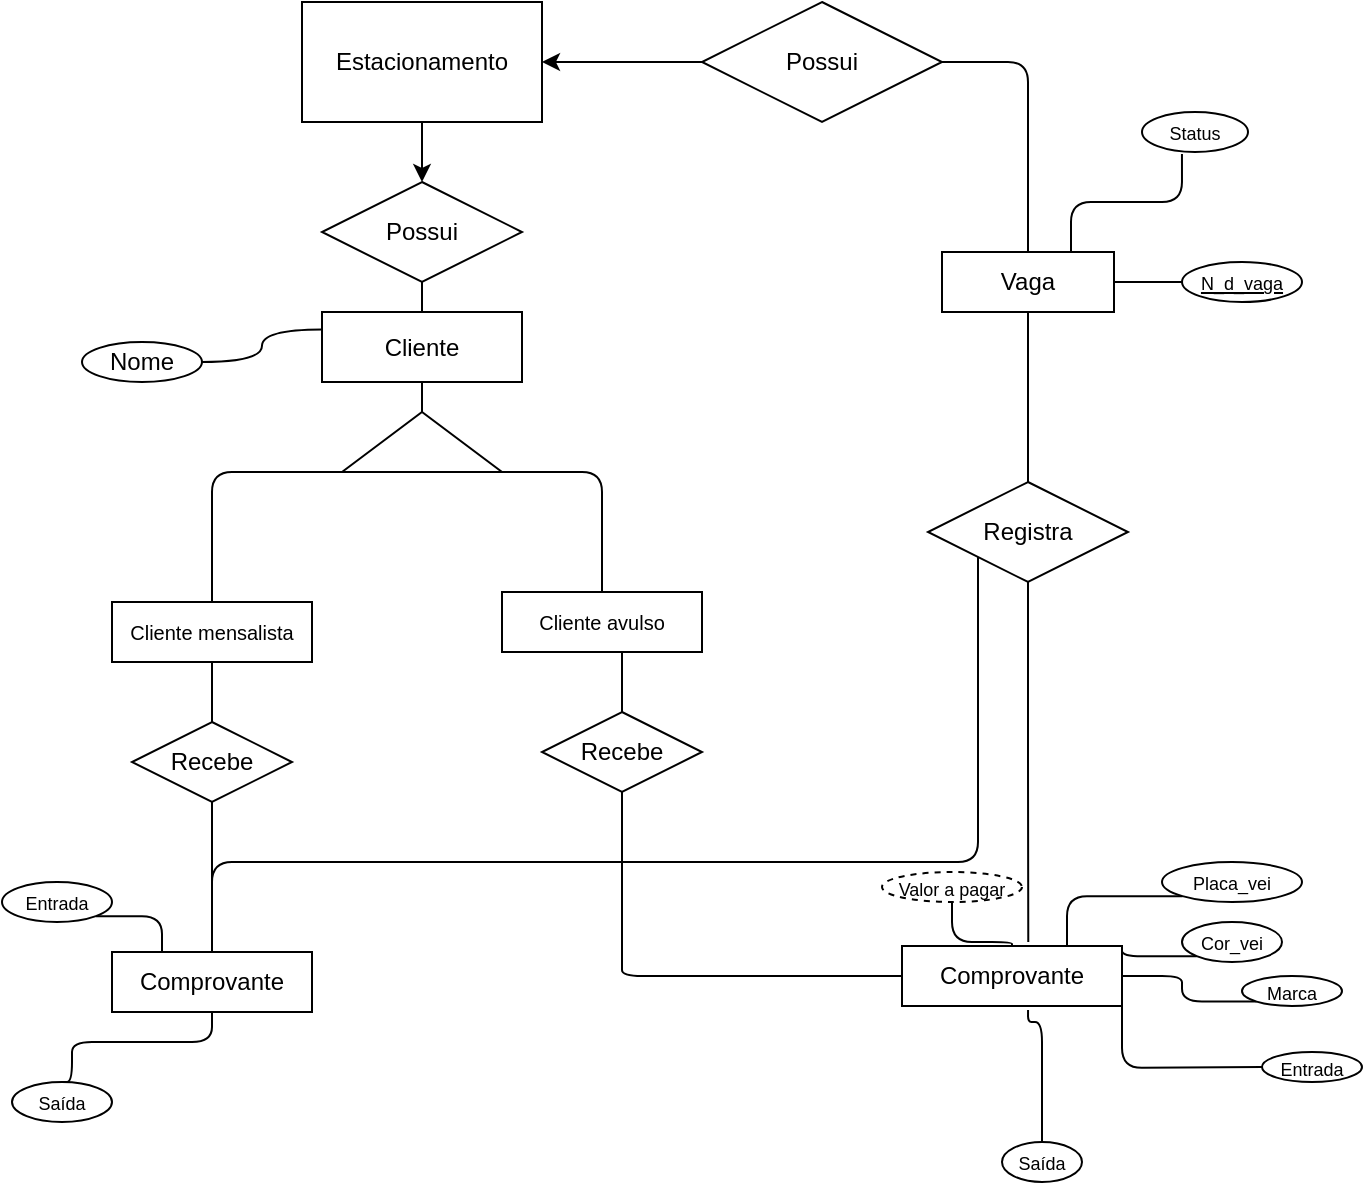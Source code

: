 <mxfile version="20.4.0" type="github">
  <diagram id="KySiiExzeXmQ5iIEGJEM" name="Página-1">
    <mxGraphModel dx="1021" dy="612" grid="1" gridSize="10" guides="1" tooltips="1" connect="1" arrows="1" fold="1" page="1" pageScale="1" pageWidth="827" pageHeight="1169" math="0" shadow="0">
      <root>
        <mxCell id="0" />
        <mxCell id="1" parent="0" />
        <mxCell id="XAMCEgfaO8YI-Wy_IFLk-13" style="edgeStyle=orthogonalEdgeStyle;rounded=0;orthogonalLoop=1;jettySize=auto;html=1;exitX=0.5;exitY=1;exitDx=0;exitDy=0;endArrow=none;endFill=0;" edge="1" parent="1" source="s8soiu9QbGg9Mf6dCk_3-1" target="XAMCEgfaO8YI-Wy_IFLk-3">
          <mxGeometry relative="1" as="geometry" />
        </mxCell>
        <mxCell id="s8soiu9QbGg9Mf6dCk_3-1" value="Cliente" style="rounded=0;whiteSpace=wrap;html=1;" parent="1" vertex="1">
          <mxGeometry x="160" y="165" width="100" height="35" as="geometry" />
        </mxCell>
        <mxCell id="XAMCEgfaO8YI-Wy_IFLk-54" style="edgeStyle=orthogonalEdgeStyle;rounded=0;orthogonalLoop=1;jettySize=auto;html=1;exitX=0.5;exitY=1;exitDx=0;exitDy=0;entryX=0.5;entryY=0;entryDx=0;entryDy=0;" edge="1" parent="1" source="s8soiu9QbGg9Mf6dCk_3-2" target="XAMCEgfaO8YI-Wy_IFLk-18">
          <mxGeometry relative="1" as="geometry" />
        </mxCell>
        <mxCell id="s8soiu9QbGg9Mf6dCk_3-2" value="Estacionamento" style="rounded=0;whiteSpace=wrap;html=1;" parent="1" vertex="1">
          <mxGeometry x="150" y="10" width="120" height="60" as="geometry" />
        </mxCell>
        <mxCell id="s8soiu9QbGg9Mf6dCk_3-3" value="Comprovante" style="rounded=0;whiteSpace=wrap;html=1;" parent="1" vertex="1">
          <mxGeometry x="450" y="482" width="110" height="30" as="geometry" />
        </mxCell>
        <mxCell id="XAMCEgfaO8YI-Wy_IFLk-58" style="edgeStyle=orthogonalEdgeStyle;rounded=1;orthogonalLoop=1;jettySize=auto;html=1;exitX=0.75;exitY=0;exitDx=0;exitDy=0;entryX=0.377;entryY=1.05;entryDx=0;entryDy=0;entryPerimeter=0;fontSize=9;endArrow=none;endFill=0;" edge="1" parent="1" source="XAMCEgfaO8YI-Wy_IFLk-1" target="XAMCEgfaO8YI-Wy_IFLk-23">
          <mxGeometry relative="1" as="geometry" />
        </mxCell>
        <mxCell id="XAMCEgfaO8YI-Wy_IFLk-82" style="edgeStyle=orthogonalEdgeStyle;rounded=1;orthogonalLoop=1;jettySize=auto;html=1;exitX=1;exitY=0.5;exitDx=0;exitDy=0;entryX=0;entryY=0.5;entryDx=0;entryDy=0;fontSize=9;endArrow=none;endFill=0;" edge="1" parent="1" source="XAMCEgfaO8YI-Wy_IFLk-1" target="XAMCEgfaO8YI-Wy_IFLk-22">
          <mxGeometry relative="1" as="geometry" />
        </mxCell>
        <mxCell id="XAMCEgfaO8YI-Wy_IFLk-86" style="edgeStyle=orthogonalEdgeStyle;rounded=1;orthogonalLoop=1;jettySize=auto;html=1;exitX=0.5;exitY=1;exitDx=0;exitDy=0;entryX=0.5;entryY=0;entryDx=0;entryDy=0;fontSize=9;endArrow=none;endFill=0;" edge="1" parent="1" source="XAMCEgfaO8YI-Wy_IFLk-1" target="XAMCEgfaO8YI-Wy_IFLk-84">
          <mxGeometry relative="1" as="geometry" />
        </mxCell>
        <mxCell id="XAMCEgfaO8YI-Wy_IFLk-1" value="Vaga" style="whiteSpace=wrap;html=1;align=center;" vertex="1" parent="1">
          <mxGeometry x="470" y="135" width="86" height="30" as="geometry" />
        </mxCell>
        <mxCell id="XAMCEgfaO8YI-Wy_IFLk-3" value="" style="triangle;whiteSpace=wrap;html=1;rotation=-90;" vertex="1" parent="1">
          <mxGeometry x="195" y="190" width="30" height="80" as="geometry" />
        </mxCell>
        <mxCell id="XAMCEgfaO8YI-Wy_IFLk-79" style="edgeStyle=orthogonalEdgeStyle;rounded=1;orthogonalLoop=1;jettySize=auto;html=1;exitX=0.5;exitY=0;exitDx=0;exitDy=0;entryX=0;entryY=0.05;entryDx=0;entryDy=0;entryPerimeter=0;fontSize=9;endArrow=none;endFill=0;" edge="1" parent="1" source="XAMCEgfaO8YI-Wy_IFLk-8" target="XAMCEgfaO8YI-Wy_IFLk-3">
          <mxGeometry relative="1" as="geometry">
            <Array as="points">
              <mxPoint x="105" y="245" />
            </Array>
          </mxGeometry>
        </mxCell>
        <mxCell id="XAMCEgfaO8YI-Wy_IFLk-8" value="&lt;font style=&quot;font-size: 10px;&quot;&gt;Cliente mensalista&lt;/font&gt;" style="rounded=0;whiteSpace=wrap;html=1;" vertex="1" parent="1">
          <mxGeometry x="55" y="310" width="100" height="30" as="geometry" />
        </mxCell>
        <mxCell id="XAMCEgfaO8YI-Wy_IFLk-42" style="edgeStyle=orthogonalEdgeStyle;rounded=0;orthogonalLoop=1;jettySize=auto;html=1;exitX=0.5;exitY=1;exitDx=0;exitDy=0;entryX=0.5;entryY=0;entryDx=0;entryDy=0;endArrow=none;endFill=0;" edge="1" parent="1" target="XAMCEgfaO8YI-Wy_IFLk-17">
          <mxGeometry relative="1" as="geometry">
            <mxPoint x="310" y="335" as="sourcePoint" />
          </mxGeometry>
        </mxCell>
        <mxCell id="XAMCEgfaO8YI-Wy_IFLk-19" style="edgeStyle=orthogonalEdgeStyle;rounded=1;orthogonalLoop=1;jettySize=auto;html=1;exitX=1;exitY=0.5;exitDx=0;exitDy=0;endArrow=none;endFill=0;" edge="1" parent="1" source="XAMCEgfaO8YI-Wy_IFLk-15" target="XAMCEgfaO8YI-Wy_IFLk-1">
          <mxGeometry relative="1" as="geometry" />
        </mxCell>
        <mxCell id="XAMCEgfaO8YI-Wy_IFLk-20" style="edgeStyle=orthogonalEdgeStyle;rounded=0;orthogonalLoop=1;jettySize=auto;html=1;exitX=0;exitY=0.5;exitDx=0;exitDy=0;" edge="1" parent="1" source="XAMCEgfaO8YI-Wy_IFLk-15" target="s8soiu9QbGg9Mf6dCk_3-2">
          <mxGeometry relative="1" as="geometry" />
        </mxCell>
        <mxCell id="XAMCEgfaO8YI-Wy_IFLk-15" value="Possui" style="shape=rhombus;perimeter=rhombusPerimeter;whiteSpace=wrap;html=1;align=center;" vertex="1" parent="1">
          <mxGeometry x="350" y="10" width="120" height="60" as="geometry" />
        </mxCell>
        <mxCell id="XAMCEgfaO8YI-Wy_IFLk-62" style="edgeStyle=orthogonalEdgeStyle;rounded=1;orthogonalLoop=1;jettySize=auto;html=1;exitX=0.5;exitY=1;exitDx=0;exitDy=0;fontSize=9;endArrow=none;endFill=0;" edge="1" parent="1" source="XAMCEgfaO8YI-Wy_IFLk-17" target="s8soiu9QbGg9Mf6dCk_3-3">
          <mxGeometry relative="1" as="geometry">
            <Array as="points">
              <mxPoint x="310" y="485" />
              <mxPoint x="310" y="485" />
            </Array>
          </mxGeometry>
        </mxCell>
        <mxCell id="XAMCEgfaO8YI-Wy_IFLk-17" value="Recebe" style="shape=rhombus;perimeter=rhombusPerimeter;whiteSpace=wrap;html=1;align=center;" vertex="1" parent="1">
          <mxGeometry x="270" y="365" width="80" height="40" as="geometry" />
        </mxCell>
        <mxCell id="XAMCEgfaO8YI-Wy_IFLk-51" style="edgeStyle=orthogonalEdgeStyle;rounded=0;orthogonalLoop=1;jettySize=auto;html=1;exitX=0.5;exitY=1;exitDx=0;exitDy=0;entryX=0.5;entryY=0;entryDx=0;entryDy=0;endArrow=none;endFill=0;" edge="1" parent="1" source="XAMCEgfaO8YI-Wy_IFLk-18" target="s8soiu9QbGg9Mf6dCk_3-1">
          <mxGeometry relative="1" as="geometry" />
        </mxCell>
        <mxCell id="XAMCEgfaO8YI-Wy_IFLk-18" value="Possui" style="shape=rhombus;perimeter=rhombusPerimeter;whiteSpace=wrap;html=1;align=center;" vertex="1" parent="1">
          <mxGeometry x="160" y="100" width="100" height="50" as="geometry" />
        </mxCell>
        <mxCell id="XAMCEgfaO8YI-Wy_IFLk-22" value="&lt;font style=&quot;font-size: 9px;&quot;&gt;N_d_vaga&lt;/font&gt;" style="ellipse;whiteSpace=wrap;html=1;align=center;fontStyle=4;" vertex="1" parent="1">
          <mxGeometry x="590" y="140" width="60" height="20" as="geometry" />
        </mxCell>
        <mxCell id="XAMCEgfaO8YI-Wy_IFLk-23" value="&lt;font style=&quot;font-size: 9px;&quot;&gt;Status&lt;/font&gt;" style="ellipse;whiteSpace=wrap;html=1;align=center;" vertex="1" parent="1">
          <mxGeometry x="570" y="65" width="53" height="20" as="geometry" />
        </mxCell>
        <mxCell id="XAMCEgfaO8YI-Wy_IFLk-25" style="edgeStyle=orthogonalEdgeStyle;orthogonalLoop=1;jettySize=auto;html=1;exitX=1;exitY=0.5;exitDx=0;exitDy=0;entryX=0;entryY=0.25;entryDx=0;entryDy=0;endArrow=none;endFill=0;curved=1;" edge="1" parent="1" source="XAMCEgfaO8YI-Wy_IFLk-24" target="s8soiu9QbGg9Mf6dCk_3-1">
          <mxGeometry relative="1" as="geometry" />
        </mxCell>
        <mxCell id="XAMCEgfaO8YI-Wy_IFLk-24" value="Nome" style="ellipse;whiteSpace=wrap;html=1;align=center;" vertex="1" parent="1">
          <mxGeometry x="40" y="180" width="60" height="20" as="geometry" />
        </mxCell>
        <mxCell id="XAMCEgfaO8YI-Wy_IFLk-69" style="edgeStyle=orthogonalEdgeStyle;rounded=1;orthogonalLoop=1;jettySize=auto;html=1;exitX=1;exitY=1;exitDx=0;exitDy=0;entryX=0.25;entryY=0;entryDx=0;entryDy=0;fontSize=9;endArrow=none;endFill=0;" edge="1" parent="1" source="XAMCEgfaO8YI-Wy_IFLk-27" target="XAMCEgfaO8YI-Wy_IFLk-61">
          <mxGeometry relative="1" as="geometry" />
        </mxCell>
        <mxCell id="XAMCEgfaO8YI-Wy_IFLk-27" value="&lt;font style=&quot;font-size: 9px;&quot;&gt;Entrada&lt;/font&gt;" style="ellipse;whiteSpace=wrap;html=1;align=center;" vertex="1" parent="1">
          <mxGeometry y="450" width="55" height="20" as="geometry" />
        </mxCell>
        <mxCell id="XAMCEgfaO8YI-Wy_IFLk-68" style="edgeStyle=orthogonalEdgeStyle;rounded=1;orthogonalLoop=1;jettySize=auto;html=1;exitX=0.5;exitY=0;exitDx=0;exitDy=0;fontSize=9;endArrow=none;endFill=0;" edge="1" parent="1" source="XAMCEgfaO8YI-Wy_IFLk-32" target="XAMCEgfaO8YI-Wy_IFLk-61">
          <mxGeometry relative="1" as="geometry">
            <Array as="points">
              <mxPoint x="35" y="530" />
              <mxPoint x="105" y="530" />
            </Array>
          </mxGeometry>
        </mxCell>
        <mxCell id="XAMCEgfaO8YI-Wy_IFLk-32" value="&lt;font style=&quot;font-size: 9px;&quot;&gt;Saída&lt;/font&gt;" style="ellipse;whiteSpace=wrap;html=1;align=center;" vertex="1" parent="1">
          <mxGeometry x="5" y="550" width="50" height="20" as="geometry" />
        </mxCell>
        <mxCell id="XAMCEgfaO8YI-Wy_IFLk-70" style="edgeStyle=orthogonalEdgeStyle;rounded=1;orthogonalLoop=1;jettySize=auto;html=1;exitX=0;exitY=1;exitDx=0;exitDy=0;entryX=0.75;entryY=0;entryDx=0;entryDy=0;fontSize=9;endArrow=none;endFill=0;" edge="1" parent="1" source="XAMCEgfaO8YI-Wy_IFLk-33" target="s8soiu9QbGg9Mf6dCk_3-3">
          <mxGeometry relative="1" as="geometry" />
        </mxCell>
        <mxCell id="XAMCEgfaO8YI-Wy_IFLk-33" value="&lt;font style=&quot;font-size: 9px;&quot;&gt;Placa_vei&lt;/font&gt;" style="ellipse;whiteSpace=wrap;html=1;align=center;" vertex="1" parent="1">
          <mxGeometry x="580" y="440" width="70" height="20" as="geometry" />
        </mxCell>
        <mxCell id="XAMCEgfaO8YI-Wy_IFLk-71" style="edgeStyle=orthogonalEdgeStyle;rounded=1;orthogonalLoop=1;jettySize=auto;html=1;exitX=0;exitY=1;exitDx=0;exitDy=0;entryX=1;entryY=0;entryDx=0;entryDy=0;fontSize=9;endArrow=none;endFill=0;" edge="1" parent="1" source="XAMCEgfaO8YI-Wy_IFLk-34" target="s8soiu9QbGg9Mf6dCk_3-3">
          <mxGeometry relative="1" as="geometry" />
        </mxCell>
        <mxCell id="XAMCEgfaO8YI-Wy_IFLk-34" value="&lt;font style=&quot;font-size: 9px;&quot;&gt;Cor_vei&lt;/font&gt;" style="ellipse;whiteSpace=wrap;html=1;align=center;" vertex="1" parent="1">
          <mxGeometry x="590" y="470" width="50" height="20" as="geometry" />
        </mxCell>
        <mxCell id="XAMCEgfaO8YI-Wy_IFLk-72" style="edgeStyle=orthogonalEdgeStyle;rounded=1;orthogonalLoop=1;jettySize=auto;html=1;exitX=0;exitY=1;exitDx=0;exitDy=0;entryX=1;entryY=0.5;entryDx=0;entryDy=0;fontSize=9;endArrow=none;endFill=0;" edge="1" parent="1" source="XAMCEgfaO8YI-Wy_IFLk-35" target="s8soiu9QbGg9Mf6dCk_3-3">
          <mxGeometry relative="1" as="geometry" />
        </mxCell>
        <mxCell id="XAMCEgfaO8YI-Wy_IFLk-35" value="&lt;font style=&quot;font-size: 9px;&quot;&gt;Marca&lt;/font&gt;" style="ellipse;whiteSpace=wrap;html=1;align=center;" vertex="1" parent="1">
          <mxGeometry x="620" y="497" width="50" height="15" as="geometry" />
        </mxCell>
        <mxCell id="XAMCEgfaO8YI-Wy_IFLk-73" style="edgeStyle=orthogonalEdgeStyle;rounded=1;orthogonalLoop=1;jettySize=auto;html=1;exitX=0;exitY=0.5;exitDx=0;exitDy=0;entryX=1;entryY=1;entryDx=0;entryDy=0;fontSize=9;endArrow=none;endFill=0;" edge="1" parent="1" target="s8soiu9QbGg9Mf6dCk_3-3">
          <mxGeometry relative="1" as="geometry">
            <mxPoint x="630" y="542.5" as="sourcePoint" />
          </mxGeometry>
        </mxCell>
        <mxCell id="XAMCEgfaO8YI-Wy_IFLk-37" value="&lt;font style=&quot;font-size: 9px;&quot;&gt;Entrada&lt;/font&gt;" style="ellipse;whiteSpace=wrap;html=1;align=center;" vertex="1" parent="1">
          <mxGeometry x="630" y="535" width="50" height="15" as="geometry" />
        </mxCell>
        <mxCell id="XAMCEgfaO8YI-Wy_IFLk-75" style="edgeStyle=orthogonalEdgeStyle;rounded=1;orthogonalLoop=1;jettySize=auto;html=1;exitX=0.5;exitY=0;exitDx=0;exitDy=0;entryX=0.573;entryY=1.067;entryDx=0;entryDy=0;entryPerimeter=0;fontSize=9;endArrow=none;endFill=0;" edge="1" parent="1" source="XAMCEgfaO8YI-Wy_IFLk-38" target="s8soiu9QbGg9Mf6dCk_3-3">
          <mxGeometry relative="1" as="geometry">
            <Array as="points">
              <mxPoint x="520" y="520" />
              <mxPoint x="513" y="520" />
            </Array>
          </mxGeometry>
        </mxCell>
        <mxCell id="XAMCEgfaO8YI-Wy_IFLk-38" value="&lt;font style=&quot;font-size: 9px;&quot;&gt;Saída&lt;/font&gt;" style="ellipse;whiteSpace=wrap;html=1;align=center;" vertex="1" parent="1">
          <mxGeometry x="500" y="580" width="40" height="20" as="geometry" />
        </mxCell>
        <mxCell id="XAMCEgfaO8YI-Wy_IFLk-81" style="edgeStyle=orthogonalEdgeStyle;rounded=1;orthogonalLoop=1;jettySize=auto;html=1;exitX=0.5;exitY=1;exitDx=0;exitDy=0;fontSize=9;endArrow=none;endFill=0;" edge="1" parent="1" source="XAMCEgfaO8YI-Wy_IFLk-39" target="s8soiu9QbGg9Mf6dCk_3-3">
          <mxGeometry relative="1" as="geometry" />
        </mxCell>
        <mxCell id="XAMCEgfaO8YI-Wy_IFLk-39" value="&lt;font style=&quot;font-size: 9px;&quot;&gt;Valor a pagar&lt;/font&gt;" style="ellipse;whiteSpace=wrap;html=1;align=center;dashed=1;" vertex="1" parent="1">
          <mxGeometry x="440" y="445" width="70" height="15" as="geometry" />
        </mxCell>
        <mxCell id="XAMCEgfaO8YI-Wy_IFLk-60" style="edgeStyle=orthogonalEdgeStyle;rounded=1;orthogonalLoop=1;jettySize=auto;html=1;exitX=0.5;exitY=0;exitDx=0;exitDy=0;entryX=0;entryY=1;entryDx=0;entryDy=0;entryPerimeter=0;fontSize=9;endArrow=none;endFill=0;" edge="1" parent="1" source="XAMCEgfaO8YI-Wy_IFLk-55" target="XAMCEgfaO8YI-Wy_IFLk-3">
          <mxGeometry relative="1" as="geometry">
            <Array as="points">
              <mxPoint x="300" y="245" />
            </Array>
          </mxGeometry>
        </mxCell>
        <mxCell id="XAMCEgfaO8YI-Wy_IFLk-55" value="&lt;font style=&quot;font-size: 10px;&quot;&gt;Cliente avulso&lt;/font&gt;" style="rounded=0;whiteSpace=wrap;html=1;" vertex="1" parent="1">
          <mxGeometry x="250" y="305" width="100" height="30" as="geometry" />
        </mxCell>
        <mxCell id="XAMCEgfaO8YI-Wy_IFLk-63" style="edgeStyle=orthogonalEdgeStyle;rounded=1;orthogonalLoop=1;jettySize=auto;html=1;exitX=0.5;exitY=1;exitDx=0;exitDy=0;entryX=0.5;entryY=0;entryDx=0;entryDy=0;fontSize=9;endArrow=none;endFill=0;" edge="1" parent="1" source="XAMCEgfaO8YI-Wy_IFLk-56" target="XAMCEgfaO8YI-Wy_IFLk-61">
          <mxGeometry relative="1" as="geometry" />
        </mxCell>
        <mxCell id="XAMCEgfaO8YI-Wy_IFLk-64" style="edgeStyle=orthogonalEdgeStyle;rounded=1;orthogonalLoop=1;jettySize=auto;html=1;exitX=0.5;exitY=0;exitDx=0;exitDy=0;entryX=0.5;entryY=1;entryDx=0;entryDy=0;fontSize=9;endArrow=none;endFill=0;" edge="1" parent="1" source="XAMCEgfaO8YI-Wy_IFLk-56" target="XAMCEgfaO8YI-Wy_IFLk-8">
          <mxGeometry relative="1" as="geometry" />
        </mxCell>
        <mxCell id="XAMCEgfaO8YI-Wy_IFLk-56" value="Recebe" style="shape=rhombus;perimeter=rhombusPerimeter;whiteSpace=wrap;html=1;align=center;" vertex="1" parent="1">
          <mxGeometry x="65" y="370" width="80" height="40" as="geometry" />
        </mxCell>
        <mxCell id="XAMCEgfaO8YI-Wy_IFLk-61" value="Comprovante" style="rounded=0;whiteSpace=wrap;html=1;" vertex="1" parent="1">
          <mxGeometry x="55" y="485" width="100" height="30" as="geometry" />
        </mxCell>
        <mxCell id="XAMCEgfaO8YI-Wy_IFLk-88" style="edgeStyle=orthogonalEdgeStyle;rounded=1;orthogonalLoop=1;jettySize=auto;html=1;exitX=0.5;exitY=1;exitDx=0;exitDy=0;entryX=0.574;entryY=-0.067;entryDx=0;entryDy=0;entryPerimeter=0;fontSize=9;endArrow=none;endFill=0;" edge="1" parent="1" source="XAMCEgfaO8YI-Wy_IFLk-84" target="s8soiu9QbGg9Mf6dCk_3-3">
          <mxGeometry relative="1" as="geometry" />
        </mxCell>
        <mxCell id="XAMCEgfaO8YI-Wy_IFLk-89" style="edgeStyle=orthogonalEdgeStyle;rounded=1;orthogonalLoop=1;jettySize=auto;html=1;exitX=0;exitY=1;exitDx=0;exitDy=0;entryX=0.5;entryY=0;entryDx=0;entryDy=0;fontSize=9;endArrow=none;endFill=0;" edge="1" parent="1" source="XAMCEgfaO8YI-Wy_IFLk-84" target="XAMCEgfaO8YI-Wy_IFLk-61">
          <mxGeometry relative="1" as="geometry">
            <Array as="points">
              <mxPoint x="488" y="440" />
              <mxPoint x="105" y="440" />
            </Array>
          </mxGeometry>
        </mxCell>
        <mxCell id="XAMCEgfaO8YI-Wy_IFLk-84" value="Registra" style="shape=rhombus;perimeter=rhombusPerimeter;whiteSpace=wrap;html=1;align=center;" vertex="1" parent="1">
          <mxGeometry x="463" y="250" width="100" height="50" as="geometry" />
        </mxCell>
      </root>
    </mxGraphModel>
  </diagram>
</mxfile>
